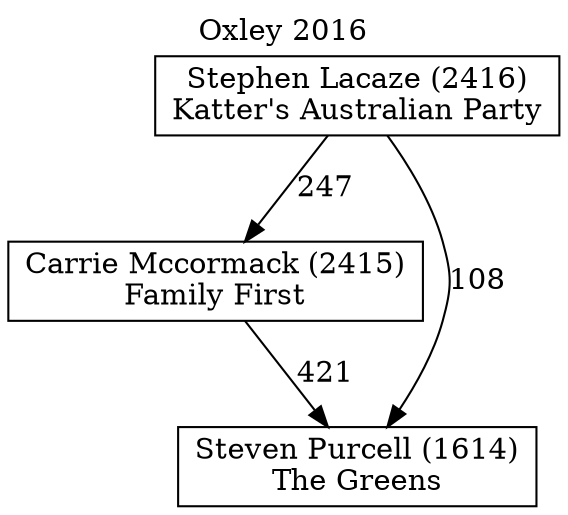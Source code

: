 // House preference flow
digraph "Steven Purcell (1614)_Oxley_2016" {
	graph [label="Oxley 2016" labelloc=t mclimit=10]
	node [shape=box]
	"Carrie Mccormack (2415)" [label="Carrie Mccormack (2415)
Family First"]
	"Stephen Lacaze (2416)" [label="Stephen Lacaze (2416)
Katter's Australian Party"]
	"Steven Purcell (1614)" [label="Steven Purcell (1614)
The Greens"]
	"Stephen Lacaze (2416)" -> "Steven Purcell (1614)" [label=108]
	"Stephen Lacaze (2416)" -> "Carrie Mccormack (2415)" [label=247]
	"Carrie Mccormack (2415)" -> "Steven Purcell (1614)" [label=421]
}
